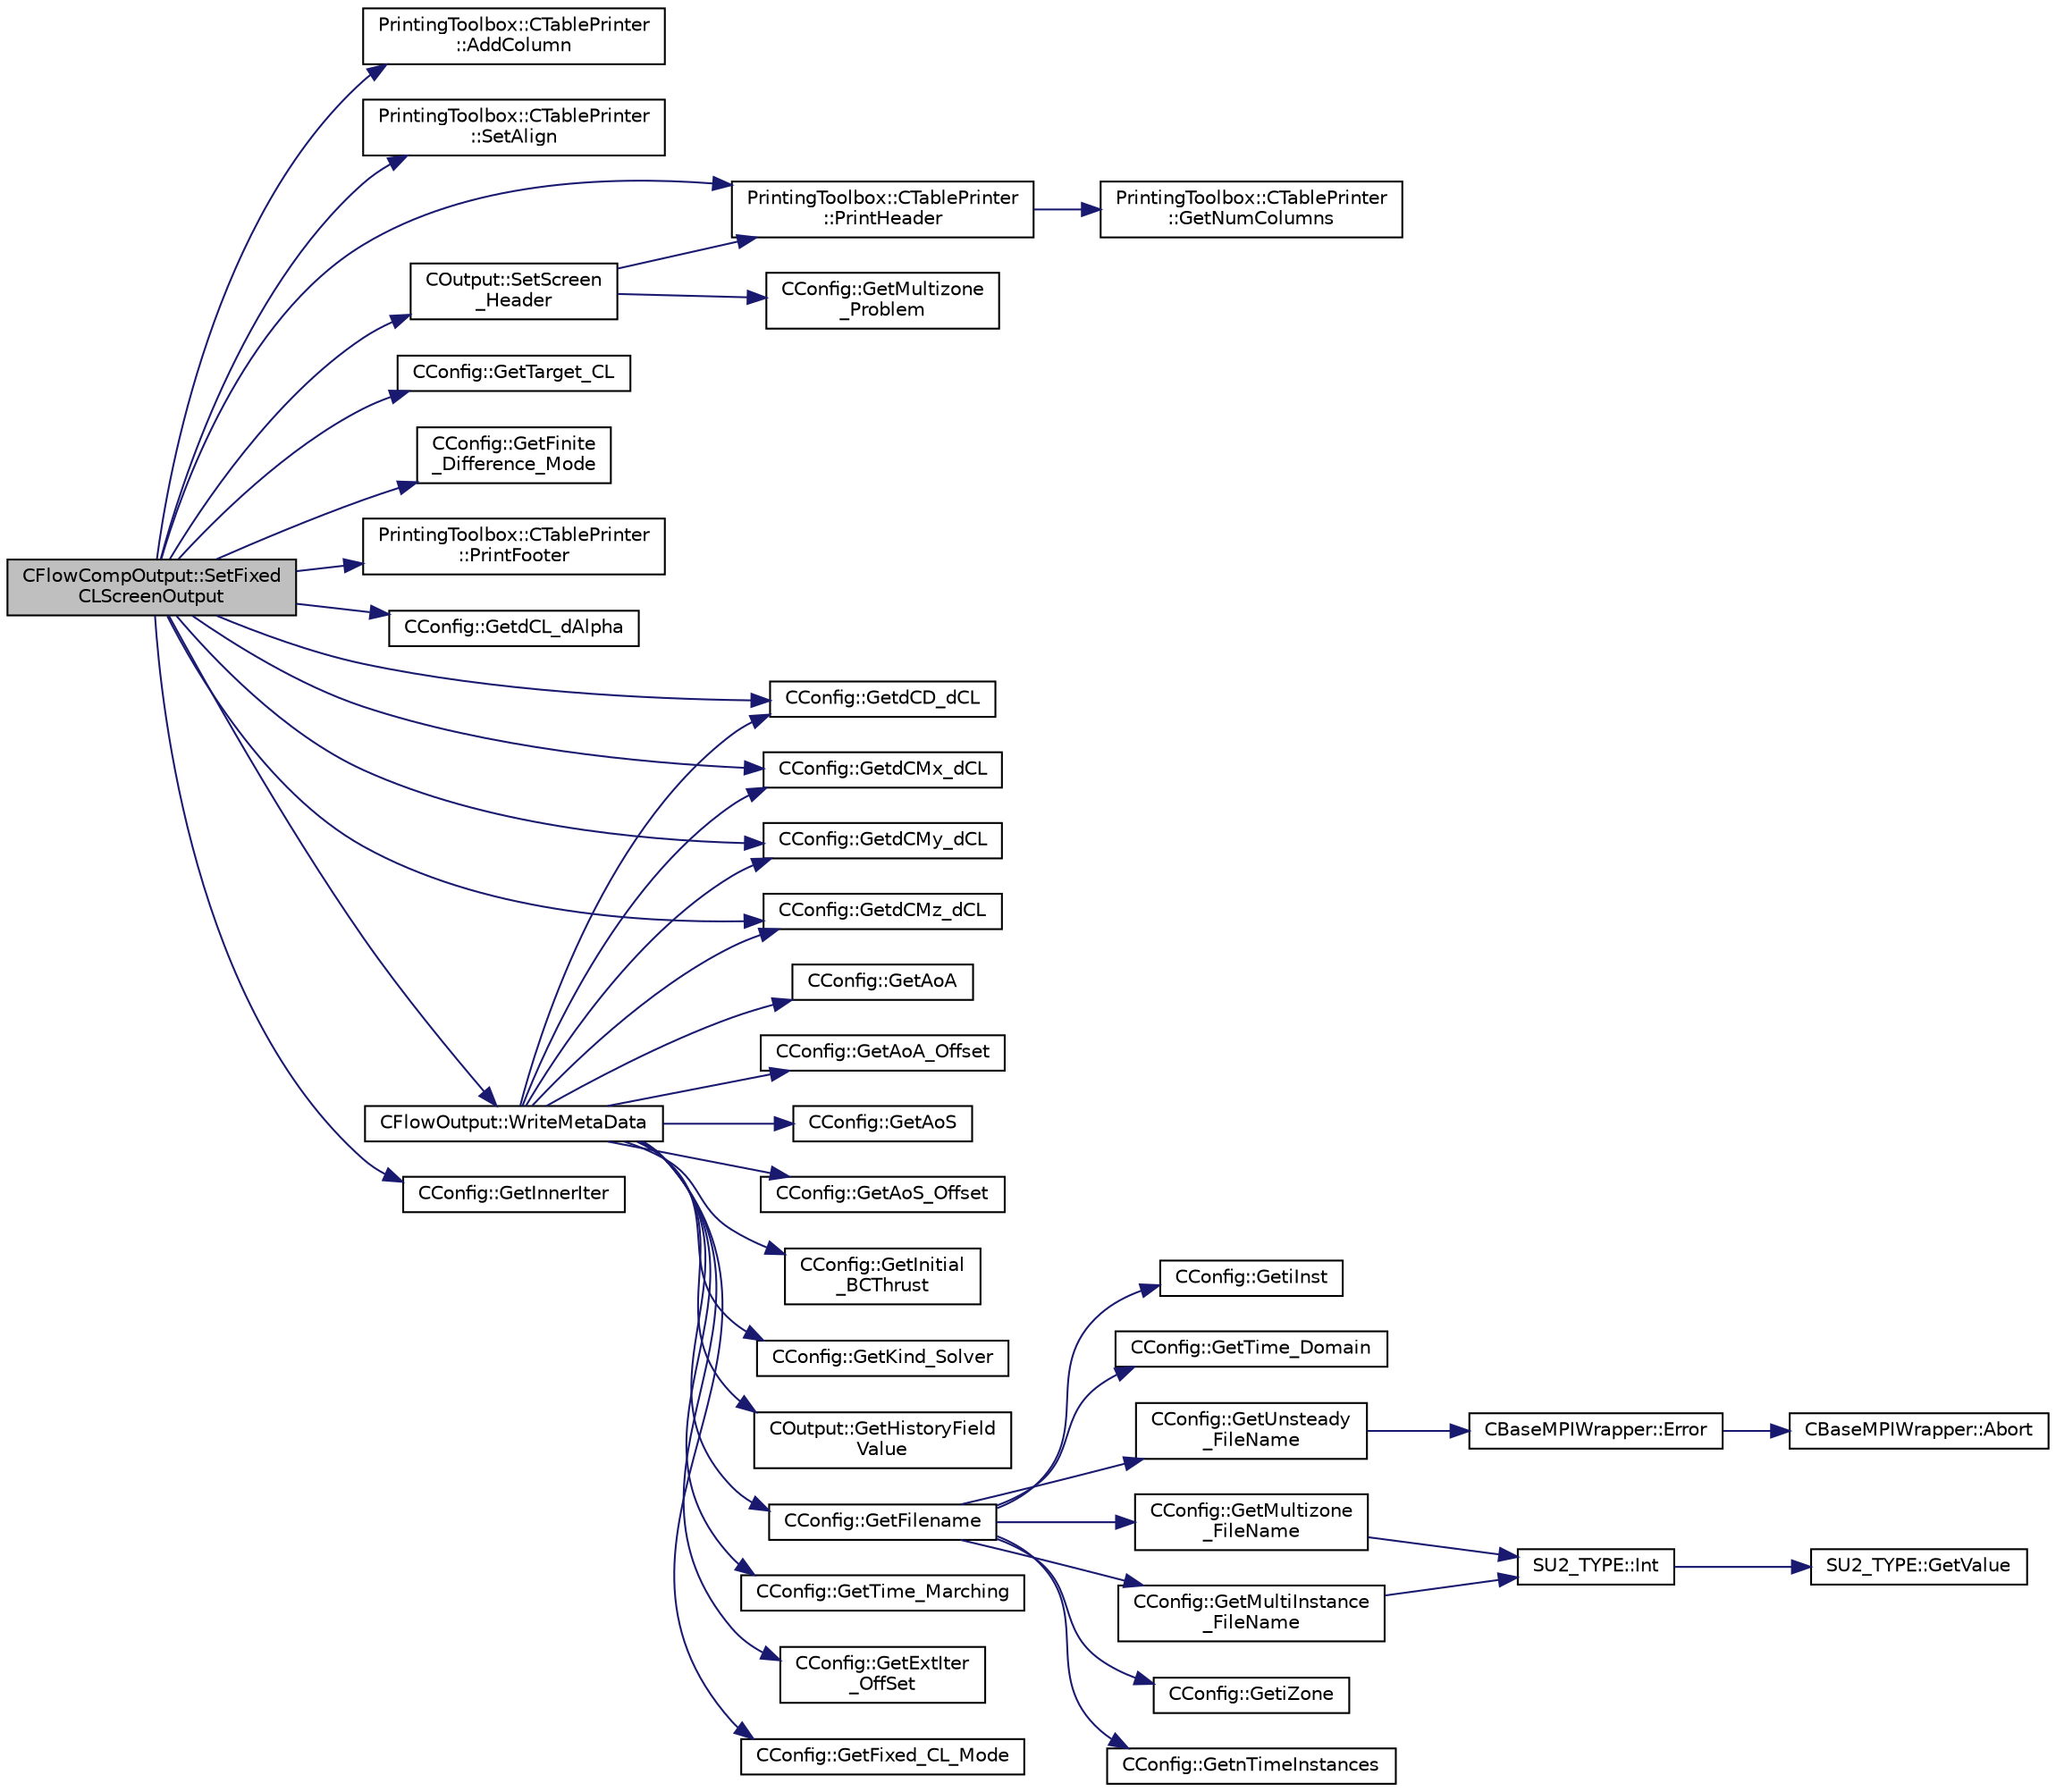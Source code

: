 digraph "CFlowCompOutput::SetFixedCLScreenOutput"
{
  edge [fontname="Helvetica",fontsize="10",labelfontname="Helvetica",labelfontsize="10"];
  node [fontname="Helvetica",fontsize="10",shape=record];
  rankdir="LR";
  Node217 [label="CFlowCompOutput::SetFixed\lCLScreenOutput",height=0.2,width=0.4,color="black", fillcolor="grey75", style="filled", fontcolor="black"];
  Node217 -> Node218 [color="midnightblue",fontsize="10",style="solid",fontname="Helvetica"];
  Node218 [label="PrintingToolbox::CTablePrinter\l::AddColumn",height=0.2,width=0.4,color="black", fillcolor="white", style="filled",URL="$class_printing_toolbox_1_1_c_table_printer.html#af3ddbf0da1a37cc37be7caac031dd4c4",tooltip="Add a column to the table by specifiying the header name and the width. "];
  Node217 -> Node219 [color="midnightblue",fontsize="10",style="solid",fontname="Helvetica"];
  Node219 [label="PrintingToolbox::CTablePrinter\l::SetAlign",height=0.2,width=0.4,color="black", fillcolor="white", style="filled",URL="$class_printing_toolbox_1_1_c_table_printer.html#ad3691499a7bfa024bf97a7fc00ef33c7",tooltip="Set the alignment of the table entries (CENTER only works for the header at the moment). "];
  Node217 -> Node220 [color="midnightblue",fontsize="10",style="solid",fontname="Helvetica"];
  Node220 [label="PrintingToolbox::CTablePrinter\l::PrintHeader",height=0.2,width=0.4,color="black", fillcolor="white", style="filled",URL="$class_printing_toolbox_1_1_c_table_printer.html#a475fafce69bdc78e973a2546e6e6be76",tooltip="Print the header. "];
  Node220 -> Node221 [color="midnightblue",fontsize="10",style="solid",fontname="Helvetica"];
  Node221 [label="PrintingToolbox::CTablePrinter\l::GetNumColumns",height=0.2,width=0.4,color="black", fillcolor="white", style="filled",URL="$class_printing_toolbox_1_1_c_table_printer.html#ace0a256a0479f734c338ae3648f28ed3",tooltip="Get number of columns of the table. "];
  Node217 -> Node222 [color="midnightblue",fontsize="10",style="solid",fontname="Helvetica"];
  Node222 [label="CConfig::GetTarget_CL",height=0.2,width=0.4,color="black", fillcolor="white", style="filled",URL="$class_c_config.html#a655e91bd2d444bb4c46b4244e2d814ae",tooltip="Get the value specified for the target CL. "];
  Node217 -> Node223 [color="midnightblue",fontsize="10",style="solid",fontname="Helvetica"];
  Node223 [label="CConfig::GetFinite\l_Difference_Mode",height=0.2,width=0.4,color="black", fillcolor="white", style="filled",URL="$class_c_config.html#a349cbac90c1d350eee603659c148d532",tooltip="Get whether at the end of finite differencing (Fixed CL mode) "];
  Node217 -> Node224 [color="midnightblue",fontsize="10",style="solid",fontname="Helvetica"];
  Node224 [label="PrintingToolbox::CTablePrinter\l::PrintFooter",height=0.2,width=0.4,color="black", fillcolor="white", style="filled",URL="$class_printing_toolbox_1_1_c_table_printer.html#ac1bc6229daf9b3181de565905281ee2a",tooltip="Print the footer. "];
  Node217 -> Node225 [color="midnightblue",fontsize="10",style="solid",fontname="Helvetica"];
  Node225 [label="COutput::SetScreen\l_Header",height=0.2,width=0.4,color="black", fillcolor="white", style="filled",URL="$class_c_output.html#a0e31c8d67a1af8bef40c31c5d9a6b177",tooltip="Write the screen header. "];
  Node225 -> Node226 [color="midnightblue",fontsize="10",style="solid",fontname="Helvetica"];
  Node226 [label="CConfig::GetMultizone\l_Problem",height=0.2,width=0.4,color="black", fillcolor="white", style="filled",URL="$class_c_config.html#ad9233b666b21e43c18592925be61cc9b",tooltip="Get whether the simulation we are running is a multizone simulation. "];
  Node225 -> Node220 [color="midnightblue",fontsize="10",style="solid",fontname="Helvetica"];
  Node217 -> Node227 [color="midnightblue",fontsize="10",style="solid",fontname="Helvetica"];
  Node227 [label="CConfig::GetdCL_dAlpha",height=0.2,width=0.4,color="black", fillcolor="white", style="filled",URL="$class_c_config.html#a717191d708bc4d8d183326abe308770f",tooltip="Get the value for the lift curve slope for fixed CL mode. "];
  Node217 -> Node228 [color="midnightblue",fontsize="10",style="solid",fontname="Helvetica"];
  Node228 [label="CConfig::GetdCD_dCL",height=0.2,width=0.4,color="black", fillcolor="white", style="filled",URL="$class_c_config.html#a2711fd3e48037f5972691787f2a5ea78",tooltip="Value of the weight of the CD, CL, CM optimization. "];
  Node217 -> Node229 [color="midnightblue",fontsize="10",style="solid",fontname="Helvetica"];
  Node229 [label="CConfig::GetdCMx_dCL",height=0.2,width=0.4,color="black", fillcolor="white", style="filled",URL="$class_c_config.html#a543ee47693a711eee6fd8f00671b3802",tooltip="Value of the weight of the CD, CL, CM optimization. "];
  Node217 -> Node230 [color="midnightblue",fontsize="10",style="solid",fontname="Helvetica"];
  Node230 [label="CConfig::GetdCMy_dCL",height=0.2,width=0.4,color="black", fillcolor="white", style="filled",URL="$class_c_config.html#a287242969576bb4c0a303d50e907eb29",tooltip="Value of the weight of the CD, CL, CM optimization. "];
  Node217 -> Node231 [color="midnightblue",fontsize="10",style="solid",fontname="Helvetica"];
  Node231 [label="CConfig::GetdCMz_dCL",height=0.2,width=0.4,color="black", fillcolor="white", style="filled",URL="$class_c_config.html#a6385f8ea2c2b24481683d73573391acb",tooltip="Value of the weight of the CD, CL, CM optimization. "];
  Node217 -> Node232 [color="midnightblue",fontsize="10",style="solid",fontname="Helvetica"];
  Node232 [label="CFlowOutput::WriteMetaData",height=0.2,width=0.4,color="black", fillcolor="white", style="filled",URL="$class_c_flow_output.html#a9674c1e90c9e8e3a4fac08b20d5b6ac0",tooltip="Write information to meta data file. "];
  Node232 -> Node233 [color="midnightblue",fontsize="10",style="solid",fontname="Helvetica"];
  Node233 [label="CConfig::GetFilename",height=0.2,width=0.4,color="black", fillcolor="white", style="filled",URL="$class_c_config.html#a71b8b08c6c1ba23c9ba1ed687bb635dc",tooltip="Add any numbers necessary to the filename (iteration number, zone ID ...) "];
  Node233 -> Node234 [color="midnightblue",fontsize="10",style="solid",fontname="Helvetica"];
  Node234 [label="CConfig::GetMultizone\l_FileName",height=0.2,width=0.4,color="black", fillcolor="white", style="filled",URL="$class_c_config.html#af4d81fc4ec805bb4a89f3739048d8824",tooltip="Append the zone index to the restart or the solution files. "];
  Node234 -> Node235 [color="midnightblue",fontsize="10",style="solid",fontname="Helvetica"];
  Node235 [label="SU2_TYPE::Int",height=0.2,width=0.4,color="black", fillcolor="white", style="filled",URL="$namespace_s_u2___t_y_p_e.html#a6b48817766d8a6486caa2807a52f6bae",tooltip="Casts the primitive value to int (uses GetValue, already implemented for each type). "];
  Node235 -> Node236 [color="midnightblue",fontsize="10",style="solid",fontname="Helvetica"];
  Node236 [label="SU2_TYPE::GetValue",height=0.2,width=0.4,color="black", fillcolor="white", style="filled",URL="$namespace_s_u2___t_y_p_e.html#a0ed43473f5a450ce028d088427bf10cb",tooltip="Get the (primitive) value of the datatype (needs to be implemented for each new type). "];
  Node233 -> Node237 [color="midnightblue",fontsize="10",style="solid",fontname="Helvetica"];
  Node237 [label="CConfig::GetiZone",height=0.2,width=0.4,color="black", fillcolor="white", style="filled",URL="$class_c_config.html#ac09e21f44792b38adb3f933a4426b25f",tooltip="Provides the number of varaibles. "];
  Node233 -> Node238 [color="midnightblue",fontsize="10",style="solid",fontname="Helvetica"];
  Node238 [label="CConfig::GetnTimeInstances",height=0.2,width=0.4,color="black", fillcolor="white", style="filled",URL="$class_c_config.html#a2e52fd45c8b5179c9cb3ce5fff935f11",tooltip="Retrieves the number of periodic time instances for Harmonic Balance. "];
  Node233 -> Node239 [color="midnightblue",fontsize="10",style="solid",fontname="Helvetica"];
  Node239 [label="CConfig::GetMultiInstance\l_FileName",height=0.2,width=0.4,color="black", fillcolor="white", style="filled",URL="$class_c_config.html#aa09a28009de12d84ac2e640489bc70fe",tooltip="Append the instance index to the restart or the solution files. "];
  Node239 -> Node235 [color="midnightblue",fontsize="10",style="solid",fontname="Helvetica"];
  Node233 -> Node240 [color="midnightblue",fontsize="10",style="solid",fontname="Helvetica"];
  Node240 [label="CConfig::GetiInst",height=0.2,width=0.4,color="black", fillcolor="white", style="filled",URL="$class_c_config.html#a13643de8d58ed6b848b193eae54c97e8",tooltip="Get the current instance. "];
  Node233 -> Node241 [color="midnightblue",fontsize="10",style="solid",fontname="Helvetica"];
  Node241 [label="CConfig::GetTime_Domain",height=0.2,width=0.4,color="black", fillcolor="white", style="filled",URL="$class_c_config.html#a6a11350b3c8d7577318be43cda6f7292",tooltip="Check if the multizone problem is solved for time domain. "];
  Node233 -> Node242 [color="midnightblue",fontsize="10",style="solid",fontname="Helvetica"];
  Node242 [label="CConfig::GetUnsteady\l_FileName",height=0.2,width=0.4,color="black", fillcolor="white", style="filled",URL="$class_c_config.html#a58c909cea24176adb2b2e9115fa6de7f",tooltip="Augment the input filename with the iteration number for an unsteady file. "];
  Node242 -> Node243 [color="midnightblue",fontsize="10",style="solid",fontname="Helvetica"];
  Node243 [label="CBaseMPIWrapper::Error",height=0.2,width=0.4,color="black", fillcolor="white", style="filled",URL="$class_c_base_m_p_i_wrapper.html#a04457c47629bda56704e6a8804833eeb"];
  Node243 -> Node244 [color="midnightblue",fontsize="10",style="solid",fontname="Helvetica"];
  Node244 [label="CBaseMPIWrapper::Abort",height=0.2,width=0.4,color="black", fillcolor="white", style="filled",URL="$class_c_base_m_p_i_wrapper.html#a21ef5681e2acb532d345e9bab173ef07"];
  Node232 -> Node245 [color="midnightblue",fontsize="10",style="solid",fontname="Helvetica"];
  Node245 [label="CConfig::GetTime_Marching",height=0.2,width=0.4,color="black", fillcolor="white", style="filled",URL="$class_c_config.html#a864d499ce740184803607801c47abda7",tooltip="Provides information about the time integration, and change the write in the output files information..."];
  Node232 -> Node246 [color="midnightblue",fontsize="10",style="solid",fontname="Helvetica"];
  Node246 [label="CConfig::GetExtIter\l_OffSet",height=0.2,width=0.4,color="black", fillcolor="white", style="filled",URL="$class_c_config.html#a320a7ffed86f982bfe61eb2276ff359e",tooltip="Get the current internal iteration number. "];
  Node232 -> Node247 [color="midnightblue",fontsize="10",style="solid",fontname="Helvetica"];
  Node247 [label="CConfig::GetFixed_CL_Mode",height=0.2,width=0.4,color="black", fillcolor="white", style="filled",URL="$class_c_config.html#abd97282665d4d8885078aac10735e708",tooltip="Get information about whether to use fixed CL mode. "];
  Node232 -> Node248 [color="midnightblue",fontsize="10",style="solid",fontname="Helvetica"];
  Node248 [label="CConfig::GetAoA",height=0.2,width=0.4,color="black", fillcolor="white", style="filled",URL="$class_c_config.html#a6020a5df7025ffb286f9b9f55f3f2773",tooltip="Get the angle of attack of the body. This is the angle between a reference line on a lifting body (of..."];
  Node232 -> Node249 [color="midnightblue",fontsize="10",style="solid",fontname="Helvetica"];
  Node249 [label="CConfig::GetAoA_Offset",height=0.2,width=0.4,color="black", fillcolor="white", style="filled",URL="$class_c_config.html#a66d1bb839b944f7993c76ed722bbb44c",tooltip="Get the off set angle of attack of the body. The solution and the geometry file are able to modifity ..."];
  Node232 -> Node250 [color="midnightblue",fontsize="10",style="solid",fontname="Helvetica"];
  Node250 [label="CConfig::GetAoS",height=0.2,width=0.4,color="black", fillcolor="white", style="filled",URL="$class_c_config.html#a4305a79a4c74f13160c0dd8daae181ef",tooltip="Get the angle of sideslip of the body. It relates to the rotation of the aircraft centerline from the..."];
  Node232 -> Node251 [color="midnightblue",fontsize="10",style="solid",fontname="Helvetica"];
  Node251 [label="CConfig::GetAoS_Offset",height=0.2,width=0.4,color="black", fillcolor="white", style="filled",URL="$class_c_config.html#a3d911c6e404f8c483a93796c4df7d370",tooltip="Get the off set sideslip angle of the body. The solution and the geometry file are able to modifity t..."];
  Node232 -> Node228 [color="midnightblue",fontsize="10",style="solid",fontname="Helvetica"];
  Node232 -> Node229 [color="midnightblue",fontsize="10",style="solid",fontname="Helvetica"];
  Node232 -> Node230 [color="midnightblue",fontsize="10",style="solid",fontname="Helvetica"];
  Node232 -> Node231 [color="midnightblue",fontsize="10",style="solid",fontname="Helvetica"];
  Node232 -> Node252 [color="midnightblue",fontsize="10",style="solid",fontname="Helvetica"];
  Node252 [label="CConfig::GetInitial\l_BCThrust",height=0.2,width=0.4,color="black", fillcolor="white", style="filled",URL="$class_c_config.html#a27bc7ced00494bb28f39d8e7eddcf5bc",tooltip="Get the value of the non-dimensionalized actuator disk turbulence intensity. "];
  Node232 -> Node253 [color="midnightblue",fontsize="10",style="solid",fontname="Helvetica"];
  Node253 [label="CConfig::GetKind_Solver",height=0.2,width=0.4,color="black", fillcolor="white", style="filled",URL="$class_c_config.html#a0e2628fc803f14ec6179427ee02e8655",tooltip="Governing equations of the flow (it can be different from the run time equation). ..."];
  Node232 -> Node254 [color="midnightblue",fontsize="10",style="solid",fontname="Helvetica"];
  Node254 [label="COutput::GetHistoryField\lValue",height=0.2,width=0.4,color="black", fillcolor="white", style="filled",URL="$class_c_output.html#aee0f98850225dbdba4f30b0d4fc63e77",tooltip="Get the value of particular history output field. "];
  Node217 -> Node255 [color="midnightblue",fontsize="10",style="solid",fontname="Helvetica"];
  Node255 [label="CConfig::GetInnerIter",height=0.2,width=0.4,color="black", fillcolor="white", style="filled",URL="$class_c_config.html#afb04e3794a1a3cef3c5897f31f2efd2d",tooltip="Get the current FSI iteration number. "];
}
